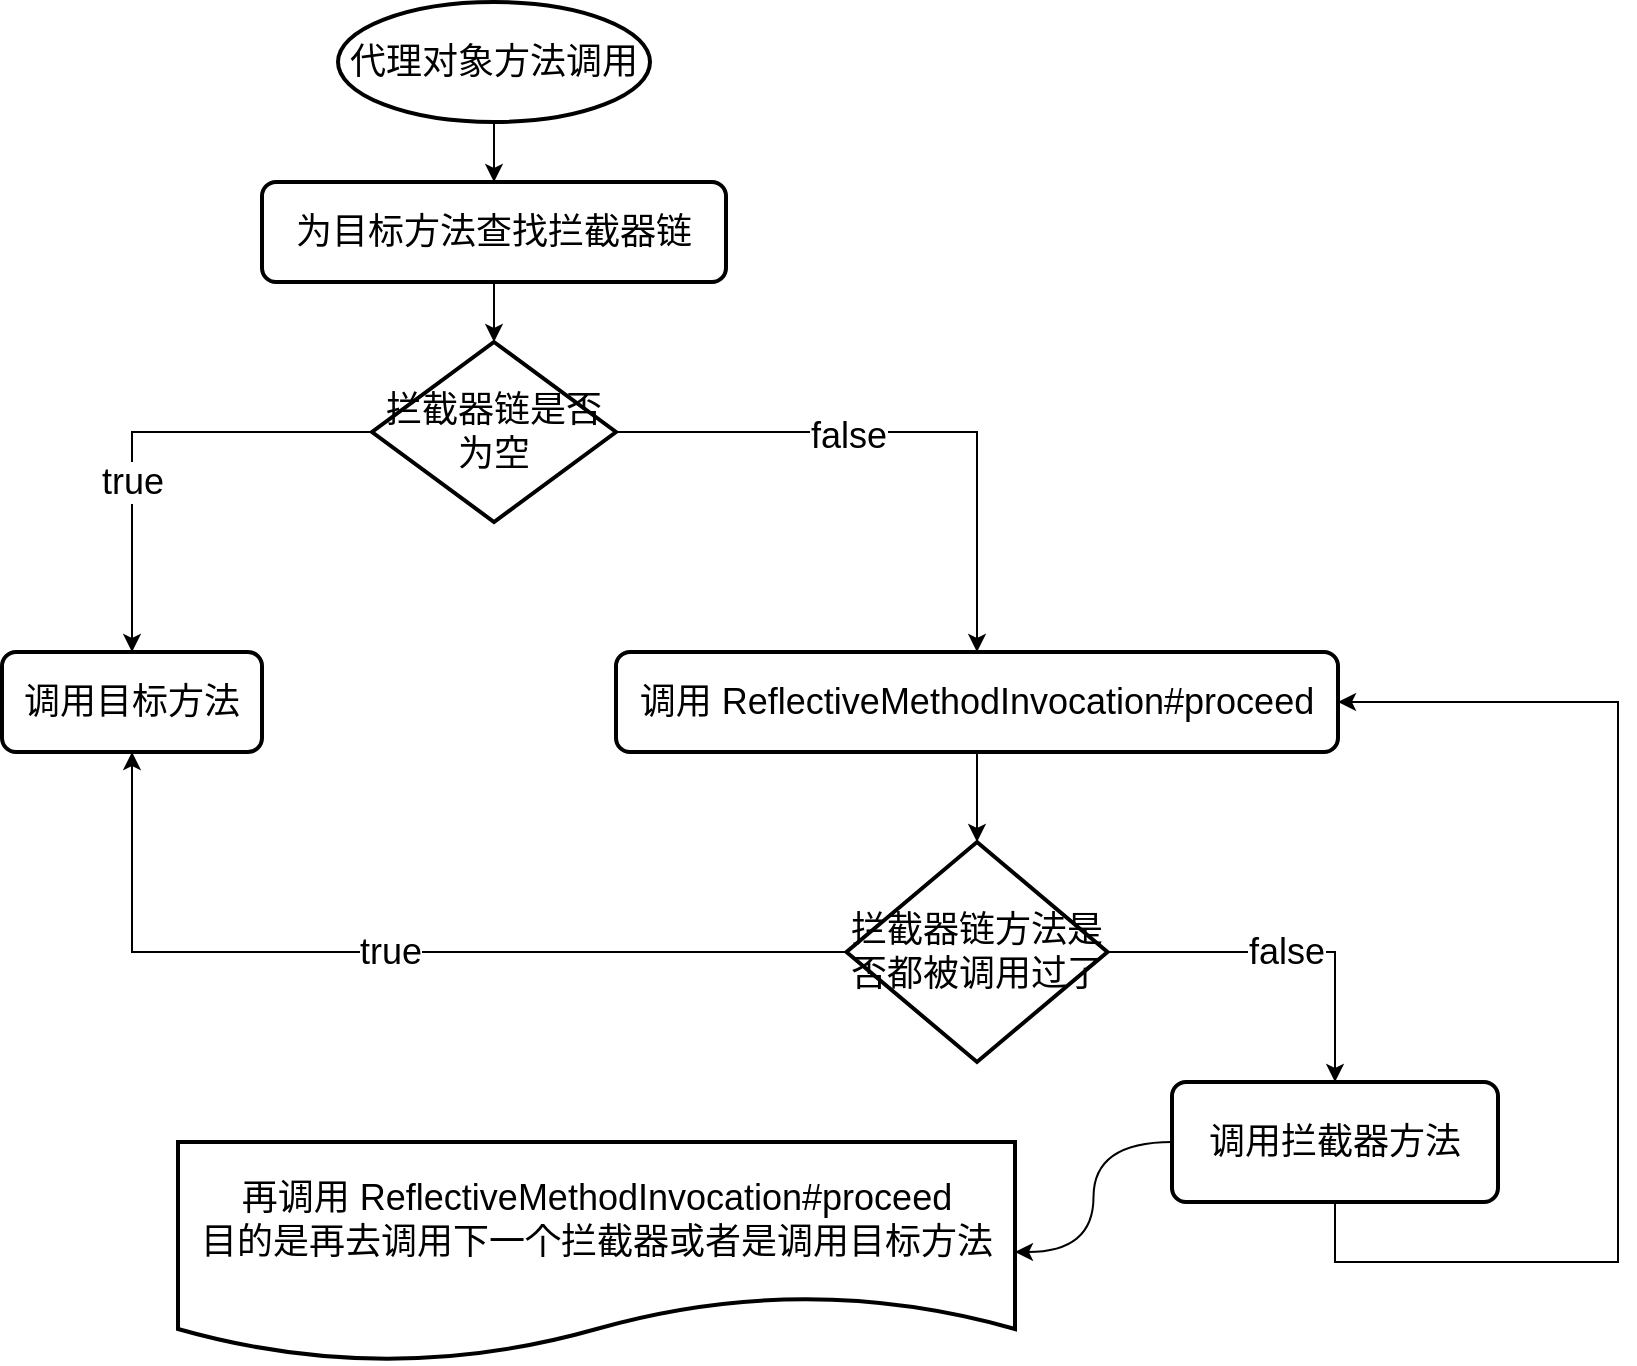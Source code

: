 <mxfile version="20.8.23" type="github">
  <diagram name="第 1 页" id="WMbE2pWvK8cWfMMglYSd">
    <mxGraphModel dx="1416" dy="738" grid="1" gridSize="10" guides="1" tooltips="1" connect="1" arrows="1" fold="1" page="1" pageScale="1" pageWidth="827" pageHeight="1169" math="0" shadow="0">
      <root>
        <mxCell id="0" />
        <mxCell id="1" parent="0" />
        <mxCell id="sS-b0C_5kmEtddLcen15-4" style="edgeStyle=orthogonalEdgeStyle;rounded=0;orthogonalLoop=1;jettySize=auto;html=1;fontSize=18;" edge="1" parent="1" source="sS-b0C_5kmEtddLcen15-1" target="sS-b0C_5kmEtddLcen15-2">
          <mxGeometry relative="1" as="geometry" />
        </mxCell>
        <mxCell id="sS-b0C_5kmEtddLcen15-1" value="&lt;font style=&quot;font-size: 18px;&quot;&gt;代理对象方法调用&lt;/font&gt;" style="strokeWidth=2;html=1;shape=mxgraph.flowchart.start_1;whiteSpace=wrap;" vertex="1" parent="1">
          <mxGeometry x="310" y="210" width="156" height="60" as="geometry" />
        </mxCell>
        <mxCell id="sS-b0C_5kmEtddLcen15-5" style="edgeStyle=orthogonalEdgeStyle;rounded=0;orthogonalLoop=1;jettySize=auto;html=1;fontSize=18;" edge="1" parent="1" source="sS-b0C_5kmEtddLcen15-2" target="sS-b0C_5kmEtddLcen15-3">
          <mxGeometry relative="1" as="geometry" />
        </mxCell>
        <mxCell id="sS-b0C_5kmEtddLcen15-2" value="为目标方法查找拦截器链" style="rounded=1;whiteSpace=wrap;html=1;absoluteArcSize=1;arcSize=14;strokeWidth=2;fontSize=18;" vertex="1" parent="1">
          <mxGeometry x="272" y="300" width="232" height="50" as="geometry" />
        </mxCell>
        <mxCell id="sS-b0C_5kmEtddLcen15-8" value="true" style="edgeStyle=orthogonalEdgeStyle;rounded=0;orthogonalLoop=1;jettySize=auto;html=1;entryX=0.5;entryY=0;entryDx=0;entryDy=0;fontSize=18;" edge="1" parent="1" source="sS-b0C_5kmEtddLcen15-3" target="sS-b0C_5kmEtddLcen15-7">
          <mxGeometry x="0.261" relative="1" as="geometry">
            <mxPoint as="offset" />
          </mxGeometry>
        </mxCell>
        <mxCell id="sS-b0C_5kmEtddLcen15-10" style="edgeStyle=orthogonalEdgeStyle;rounded=0;orthogonalLoop=1;jettySize=auto;html=1;fontSize=18;exitX=1;exitY=0.5;exitDx=0;exitDy=0;exitPerimeter=0;" edge="1" parent="1" source="sS-b0C_5kmEtddLcen15-3" target="sS-b0C_5kmEtddLcen15-9">
          <mxGeometry relative="1" as="geometry" />
        </mxCell>
        <mxCell id="sS-b0C_5kmEtddLcen15-11" value="false" style="edgeLabel;html=1;align=center;verticalAlign=middle;resizable=0;points=[];fontSize=18;" vertex="1" connectable="0" parent="sS-b0C_5kmEtddLcen15-10">
          <mxGeometry x="-0.201" y="-2" relative="1" as="geometry">
            <mxPoint as="offset" />
          </mxGeometry>
        </mxCell>
        <mxCell id="sS-b0C_5kmEtddLcen15-3" value="拦截器链是否为空" style="strokeWidth=2;html=1;shape=mxgraph.flowchart.decision;whiteSpace=wrap;fontSize=18;" vertex="1" parent="1">
          <mxGeometry x="327" y="380" width="122" height="90" as="geometry" />
        </mxCell>
        <mxCell id="sS-b0C_5kmEtddLcen15-7" value="调用目标方法" style="rounded=1;whiteSpace=wrap;html=1;absoluteArcSize=1;arcSize=14;strokeWidth=2;fontSize=18;" vertex="1" parent="1">
          <mxGeometry x="142" y="535" width="130" height="50" as="geometry" />
        </mxCell>
        <mxCell id="sS-b0C_5kmEtddLcen15-14" style="edgeStyle=orthogonalEdgeStyle;rounded=0;orthogonalLoop=1;jettySize=auto;html=1;entryX=0.5;entryY=0;entryDx=0;entryDy=0;entryPerimeter=0;fontSize=18;" edge="1" parent="1" source="sS-b0C_5kmEtddLcen15-9" target="sS-b0C_5kmEtddLcen15-13">
          <mxGeometry relative="1" as="geometry" />
        </mxCell>
        <mxCell id="sS-b0C_5kmEtddLcen15-9" value="调用 ReflectiveMethodInvocation#proceed" style="rounded=1;whiteSpace=wrap;html=1;absoluteArcSize=1;arcSize=14;strokeWidth=2;fontSize=18;" vertex="1" parent="1">
          <mxGeometry x="449" y="535" width="361" height="50" as="geometry" />
        </mxCell>
        <mxCell id="sS-b0C_5kmEtddLcen15-15" value="true" style="edgeStyle=orthogonalEdgeStyle;rounded=0;orthogonalLoop=1;jettySize=auto;html=1;entryX=0.5;entryY=1;entryDx=0;entryDy=0;fontSize=18;" edge="1" parent="1" source="sS-b0C_5kmEtddLcen15-13" target="sS-b0C_5kmEtddLcen15-7">
          <mxGeometry relative="1" as="geometry" />
        </mxCell>
        <mxCell id="sS-b0C_5kmEtddLcen15-19" value="false" style="edgeStyle=orthogonalEdgeStyle;rounded=0;orthogonalLoop=1;jettySize=auto;html=1;entryX=0.5;entryY=0;entryDx=0;entryDy=0;fontSize=18;" edge="1" parent="1" source="sS-b0C_5kmEtddLcen15-13" target="sS-b0C_5kmEtddLcen15-18">
          <mxGeometry relative="1" as="geometry" />
        </mxCell>
        <mxCell id="sS-b0C_5kmEtddLcen15-13" value="拦截器链方法是否都被调用过了" style="strokeWidth=2;html=1;shape=mxgraph.flowchart.decision;whiteSpace=wrap;fontSize=18;" vertex="1" parent="1">
          <mxGeometry x="564.25" y="630" width="130.5" height="110" as="geometry" />
        </mxCell>
        <mxCell id="sS-b0C_5kmEtddLcen15-20" style="edgeStyle=orthogonalEdgeStyle;rounded=0;orthogonalLoop=1;jettySize=auto;html=1;entryX=1;entryY=0.5;entryDx=0;entryDy=0;fontSize=18;exitX=0.5;exitY=1;exitDx=0;exitDy=0;" edge="1" parent="1" source="sS-b0C_5kmEtddLcen15-18" target="sS-b0C_5kmEtddLcen15-9">
          <mxGeometry relative="1" as="geometry">
            <Array as="points">
              <mxPoint x="809" y="840" />
              <mxPoint x="950" y="840" />
              <mxPoint x="950" y="560" />
            </Array>
          </mxGeometry>
        </mxCell>
        <mxCell id="sS-b0C_5kmEtddLcen15-23" value="" style="edgeStyle=orthogonalEdgeStyle;orthogonalLoop=1;jettySize=auto;html=1;fontSize=18;curved=1;" edge="1" parent="1" source="sS-b0C_5kmEtddLcen15-18" target="sS-b0C_5kmEtddLcen15-22">
          <mxGeometry relative="1" as="geometry" />
        </mxCell>
        <mxCell id="sS-b0C_5kmEtddLcen15-18" value="调用拦截器方法" style="rounded=1;whiteSpace=wrap;html=1;absoluteArcSize=1;arcSize=14;strokeWidth=2;fontSize=18;" vertex="1" parent="1">
          <mxGeometry x="727" y="750" width="163" height="60" as="geometry" />
        </mxCell>
        <mxCell id="sS-b0C_5kmEtddLcen15-22" value="再调用&amp;nbsp;ReflectiveMethodInvocation#proceed&lt;br&gt;目的是再去调用下一个拦截器或者是调用目标方法" style="shape=document;whiteSpace=wrap;html=1;boundedLbl=1;fontSize=18;rounded=1;arcSize=14;strokeWidth=2;" vertex="1" parent="1">
          <mxGeometry x="230" y="780" width="418.5" height="110" as="geometry" />
        </mxCell>
      </root>
    </mxGraphModel>
  </diagram>
</mxfile>
